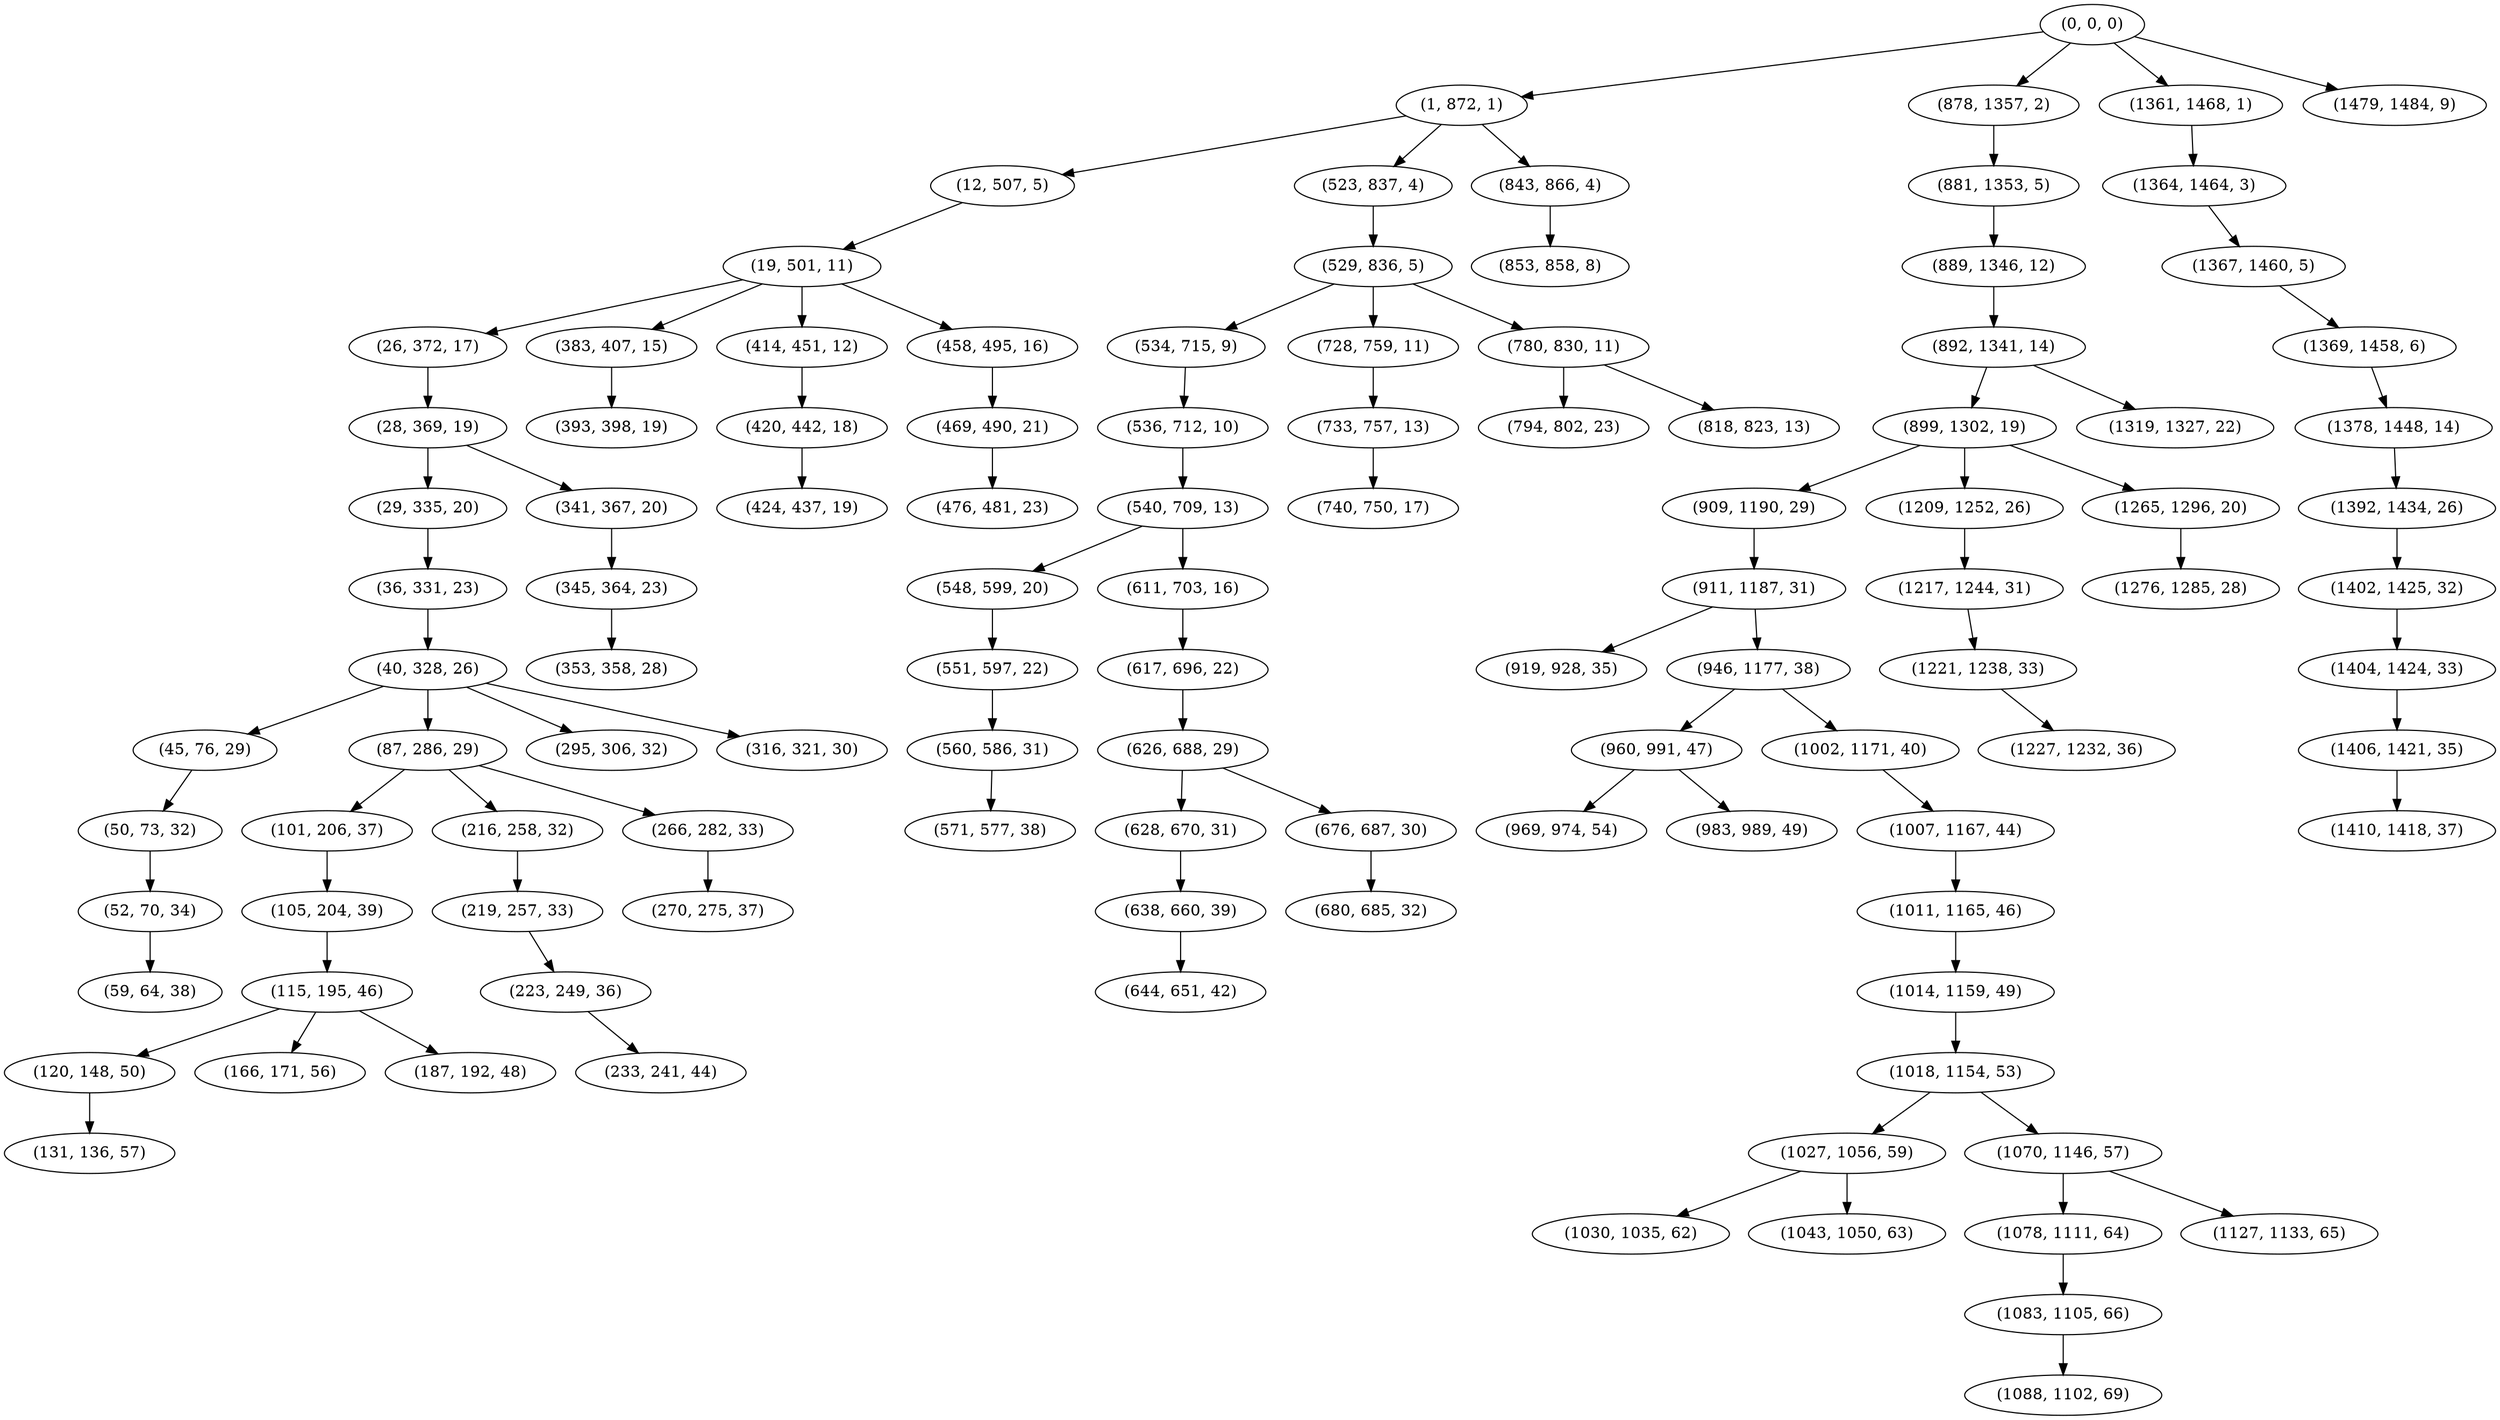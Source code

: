 digraph tree {
    "(0, 0, 0)";
    "(1, 872, 1)";
    "(12, 507, 5)";
    "(19, 501, 11)";
    "(26, 372, 17)";
    "(28, 369, 19)";
    "(29, 335, 20)";
    "(36, 331, 23)";
    "(40, 328, 26)";
    "(45, 76, 29)";
    "(50, 73, 32)";
    "(52, 70, 34)";
    "(59, 64, 38)";
    "(87, 286, 29)";
    "(101, 206, 37)";
    "(105, 204, 39)";
    "(115, 195, 46)";
    "(120, 148, 50)";
    "(131, 136, 57)";
    "(166, 171, 56)";
    "(187, 192, 48)";
    "(216, 258, 32)";
    "(219, 257, 33)";
    "(223, 249, 36)";
    "(233, 241, 44)";
    "(266, 282, 33)";
    "(270, 275, 37)";
    "(295, 306, 32)";
    "(316, 321, 30)";
    "(341, 367, 20)";
    "(345, 364, 23)";
    "(353, 358, 28)";
    "(383, 407, 15)";
    "(393, 398, 19)";
    "(414, 451, 12)";
    "(420, 442, 18)";
    "(424, 437, 19)";
    "(458, 495, 16)";
    "(469, 490, 21)";
    "(476, 481, 23)";
    "(523, 837, 4)";
    "(529, 836, 5)";
    "(534, 715, 9)";
    "(536, 712, 10)";
    "(540, 709, 13)";
    "(548, 599, 20)";
    "(551, 597, 22)";
    "(560, 586, 31)";
    "(571, 577, 38)";
    "(611, 703, 16)";
    "(617, 696, 22)";
    "(626, 688, 29)";
    "(628, 670, 31)";
    "(638, 660, 39)";
    "(644, 651, 42)";
    "(676, 687, 30)";
    "(680, 685, 32)";
    "(728, 759, 11)";
    "(733, 757, 13)";
    "(740, 750, 17)";
    "(780, 830, 11)";
    "(794, 802, 23)";
    "(818, 823, 13)";
    "(843, 866, 4)";
    "(853, 858, 8)";
    "(878, 1357, 2)";
    "(881, 1353, 5)";
    "(889, 1346, 12)";
    "(892, 1341, 14)";
    "(899, 1302, 19)";
    "(909, 1190, 29)";
    "(911, 1187, 31)";
    "(919, 928, 35)";
    "(946, 1177, 38)";
    "(960, 991, 47)";
    "(969, 974, 54)";
    "(983, 989, 49)";
    "(1002, 1171, 40)";
    "(1007, 1167, 44)";
    "(1011, 1165, 46)";
    "(1014, 1159, 49)";
    "(1018, 1154, 53)";
    "(1027, 1056, 59)";
    "(1030, 1035, 62)";
    "(1043, 1050, 63)";
    "(1070, 1146, 57)";
    "(1078, 1111, 64)";
    "(1083, 1105, 66)";
    "(1088, 1102, 69)";
    "(1127, 1133, 65)";
    "(1209, 1252, 26)";
    "(1217, 1244, 31)";
    "(1221, 1238, 33)";
    "(1227, 1232, 36)";
    "(1265, 1296, 20)";
    "(1276, 1285, 28)";
    "(1319, 1327, 22)";
    "(1361, 1468, 1)";
    "(1364, 1464, 3)";
    "(1367, 1460, 5)";
    "(1369, 1458, 6)";
    "(1378, 1448, 14)";
    "(1392, 1434, 26)";
    "(1402, 1425, 32)";
    "(1404, 1424, 33)";
    "(1406, 1421, 35)";
    "(1410, 1418, 37)";
    "(1479, 1484, 9)";
    "(0, 0, 0)" -> "(1, 872, 1)";
    "(0, 0, 0)" -> "(878, 1357, 2)";
    "(0, 0, 0)" -> "(1361, 1468, 1)";
    "(0, 0, 0)" -> "(1479, 1484, 9)";
    "(1, 872, 1)" -> "(12, 507, 5)";
    "(1, 872, 1)" -> "(523, 837, 4)";
    "(1, 872, 1)" -> "(843, 866, 4)";
    "(12, 507, 5)" -> "(19, 501, 11)";
    "(19, 501, 11)" -> "(26, 372, 17)";
    "(19, 501, 11)" -> "(383, 407, 15)";
    "(19, 501, 11)" -> "(414, 451, 12)";
    "(19, 501, 11)" -> "(458, 495, 16)";
    "(26, 372, 17)" -> "(28, 369, 19)";
    "(28, 369, 19)" -> "(29, 335, 20)";
    "(28, 369, 19)" -> "(341, 367, 20)";
    "(29, 335, 20)" -> "(36, 331, 23)";
    "(36, 331, 23)" -> "(40, 328, 26)";
    "(40, 328, 26)" -> "(45, 76, 29)";
    "(40, 328, 26)" -> "(87, 286, 29)";
    "(40, 328, 26)" -> "(295, 306, 32)";
    "(40, 328, 26)" -> "(316, 321, 30)";
    "(45, 76, 29)" -> "(50, 73, 32)";
    "(50, 73, 32)" -> "(52, 70, 34)";
    "(52, 70, 34)" -> "(59, 64, 38)";
    "(87, 286, 29)" -> "(101, 206, 37)";
    "(87, 286, 29)" -> "(216, 258, 32)";
    "(87, 286, 29)" -> "(266, 282, 33)";
    "(101, 206, 37)" -> "(105, 204, 39)";
    "(105, 204, 39)" -> "(115, 195, 46)";
    "(115, 195, 46)" -> "(120, 148, 50)";
    "(115, 195, 46)" -> "(166, 171, 56)";
    "(115, 195, 46)" -> "(187, 192, 48)";
    "(120, 148, 50)" -> "(131, 136, 57)";
    "(216, 258, 32)" -> "(219, 257, 33)";
    "(219, 257, 33)" -> "(223, 249, 36)";
    "(223, 249, 36)" -> "(233, 241, 44)";
    "(266, 282, 33)" -> "(270, 275, 37)";
    "(341, 367, 20)" -> "(345, 364, 23)";
    "(345, 364, 23)" -> "(353, 358, 28)";
    "(383, 407, 15)" -> "(393, 398, 19)";
    "(414, 451, 12)" -> "(420, 442, 18)";
    "(420, 442, 18)" -> "(424, 437, 19)";
    "(458, 495, 16)" -> "(469, 490, 21)";
    "(469, 490, 21)" -> "(476, 481, 23)";
    "(523, 837, 4)" -> "(529, 836, 5)";
    "(529, 836, 5)" -> "(534, 715, 9)";
    "(529, 836, 5)" -> "(728, 759, 11)";
    "(529, 836, 5)" -> "(780, 830, 11)";
    "(534, 715, 9)" -> "(536, 712, 10)";
    "(536, 712, 10)" -> "(540, 709, 13)";
    "(540, 709, 13)" -> "(548, 599, 20)";
    "(540, 709, 13)" -> "(611, 703, 16)";
    "(548, 599, 20)" -> "(551, 597, 22)";
    "(551, 597, 22)" -> "(560, 586, 31)";
    "(560, 586, 31)" -> "(571, 577, 38)";
    "(611, 703, 16)" -> "(617, 696, 22)";
    "(617, 696, 22)" -> "(626, 688, 29)";
    "(626, 688, 29)" -> "(628, 670, 31)";
    "(626, 688, 29)" -> "(676, 687, 30)";
    "(628, 670, 31)" -> "(638, 660, 39)";
    "(638, 660, 39)" -> "(644, 651, 42)";
    "(676, 687, 30)" -> "(680, 685, 32)";
    "(728, 759, 11)" -> "(733, 757, 13)";
    "(733, 757, 13)" -> "(740, 750, 17)";
    "(780, 830, 11)" -> "(794, 802, 23)";
    "(780, 830, 11)" -> "(818, 823, 13)";
    "(843, 866, 4)" -> "(853, 858, 8)";
    "(878, 1357, 2)" -> "(881, 1353, 5)";
    "(881, 1353, 5)" -> "(889, 1346, 12)";
    "(889, 1346, 12)" -> "(892, 1341, 14)";
    "(892, 1341, 14)" -> "(899, 1302, 19)";
    "(892, 1341, 14)" -> "(1319, 1327, 22)";
    "(899, 1302, 19)" -> "(909, 1190, 29)";
    "(899, 1302, 19)" -> "(1209, 1252, 26)";
    "(899, 1302, 19)" -> "(1265, 1296, 20)";
    "(909, 1190, 29)" -> "(911, 1187, 31)";
    "(911, 1187, 31)" -> "(919, 928, 35)";
    "(911, 1187, 31)" -> "(946, 1177, 38)";
    "(946, 1177, 38)" -> "(960, 991, 47)";
    "(946, 1177, 38)" -> "(1002, 1171, 40)";
    "(960, 991, 47)" -> "(969, 974, 54)";
    "(960, 991, 47)" -> "(983, 989, 49)";
    "(1002, 1171, 40)" -> "(1007, 1167, 44)";
    "(1007, 1167, 44)" -> "(1011, 1165, 46)";
    "(1011, 1165, 46)" -> "(1014, 1159, 49)";
    "(1014, 1159, 49)" -> "(1018, 1154, 53)";
    "(1018, 1154, 53)" -> "(1027, 1056, 59)";
    "(1018, 1154, 53)" -> "(1070, 1146, 57)";
    "(1027, 1056, 59)" -> "(1030, 1035, 62)";
    "(1027, 1056, 59)" -> "(1043, 1050, 63)";
    "(1070, 1146, 57)" -> "(1078, 1111, 64)";
    "(1070, 1146, 57)" -> "(1127, 1133, 65)";
    "(1078, 1111, 64)" -> "(1083, 1105, 66)";
    "(1083, 1105, 66)" -> "(1088, 1102, 69)";
    "(1209, 1252, 26)" -> "(1217, 1244, 31)";
    "(1217, 1244, 31)" -> "(1221, 1238, 33)";
    "(1221, 1238, 33)" -> "(1227, 1232, 36)";
    "(1265, 1296, 20)" -> "(1276, 1285, 28)";
    "(1361, 1468, 1)" -> "(1364, 1464, 3)";
    "(1364, 1464, 3)" -> "(1367, 1460, 5)";
    "(1367, 1460, 5)" -> "(1369, 1458, 6)";
    "(1369, 1458, 6)" -> "(1378, 1448, 14)";
    "(1378, 1448, 14)" -> "(1392, 1434, 26)";
    "(1392, 1434, 26)" -> "(1402, 1425, 32)";
    "(1402, 1425, 32)" -> "(1404, 1424, 33)";
    "(1404, 1424, 33)" -> "(1406, 1421, 35)";
    "(1406, 1421, 35)" -> "(1410, 1418, 37)";
}
